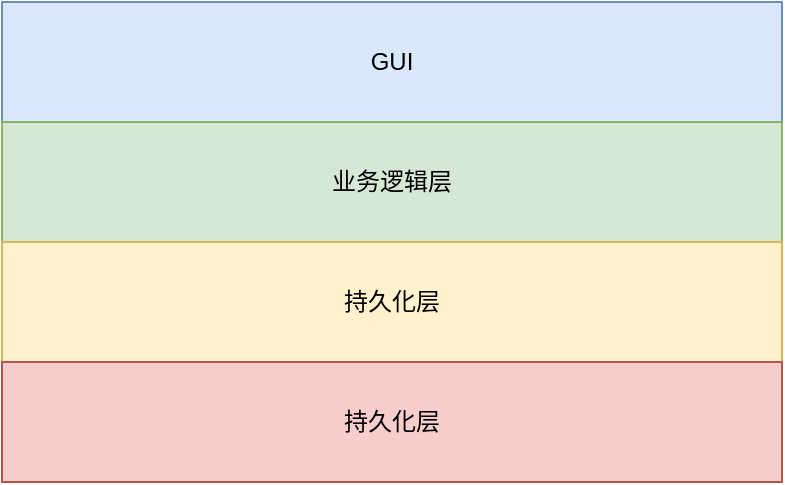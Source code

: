 <mxfile version="20.0.4" type="github">
  <diagram id="UEnn1kFBSr4Ibmp3P3HB" name="第 1 页">
    <mxGraphModel dx="1422" dy="762" grid="1" gridSize="10" guides="1" tooltips="1" connect="1" arrows="1" fold="1" page="1" pageScale="1" pageWidth="827" pageHeight="1169" math="0" shadow="0">
      <root>
        <mxCell id="0" />
        <mxCell id="1" parent="0" />
        <mxCell id="ElDdprlfaAyy8IrKMzbE-1" value="GUI" style="rounded=0;whiteSpace=wrap;html=1;fillColor=#dae8fc;strokeColor=#6c8ebf;" vertex="1" parent="1">
          <mxGeometry x="230" y="310" width="390" height="60" as="geometry" />
        </mxCell>
        <mxCell id="ElDdprlfaAyy8IrKMzbE-2" value="业务逻辑层" style="rounded=0;whiteSpace=wrap;html=1;fillColor=#d5e8d4;strokeColor=#82b366;" vertex="1" parent="1">
          <mxGeometry x="230" y="370" width="390" height="60" as="geometry" />
        </mxCell>
        <mxCell id="ElDdprlfaAyy8IrKMzbE-3" value="持久化层" style="rounded=0;whiteSpace=wrap;html=1;fillColor=#fff2cc;strokeColor=#d6b656;" vertex="1" parent="1">
          <mxGeometry x="230" y="430" width="390" height="60" as="geometry" />
        </mxCell>
        <mxCell id="ElDdprlfaAyy8IrKMzbE-4" value="持久化层" style="rounded=0;whiteSpace=wrap;html=1;fillColor=#f8cecc;strokeColor=#b85450;" vertex="1" parent="1">
          <mxGeometry x="230" y="490" width="390" height="60" as="geometry" />
        </mxCell>
      </root>
    </mxGraphModel>
  </diagram>
</mxfile>
